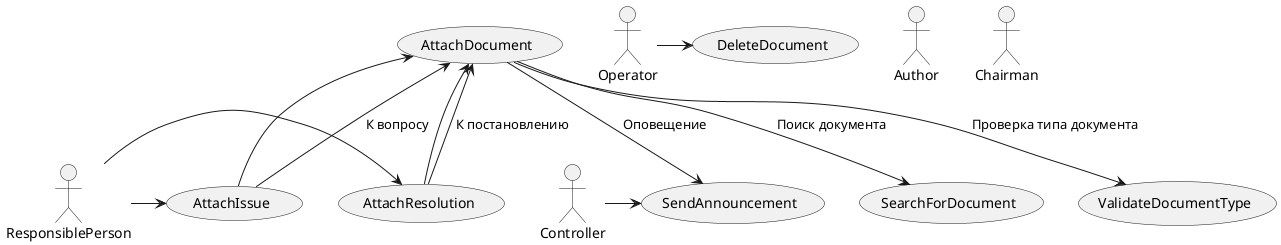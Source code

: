 @startuml
actor ResponsiblePerson as user
actor Author as author
actor Chairman as chairman
actor Operator as operator
actor Controller as controller

user -> (AttachIssue)
user -> (AttachResolution)
operator -> (DeleteDocument)
controller -> (SendAnnouncement)

(AttachIssue) -up-> (AttachDocument)
(AttachResolution) -up-> (AttachDocument)
(AttachDocument) --> (SendAnnouncement) : Оповещение

(AttachDocument) -down-> (SearchForDocument) : Поиск документа
(AttachDocument) -down-> (ValidateDocumentType) : Проверка типа документа

(AttachIssue) --> (AttachDocument) : К вопросу
(AttachResolution) --> (AttachDocument) : К постановлению

@enduml
